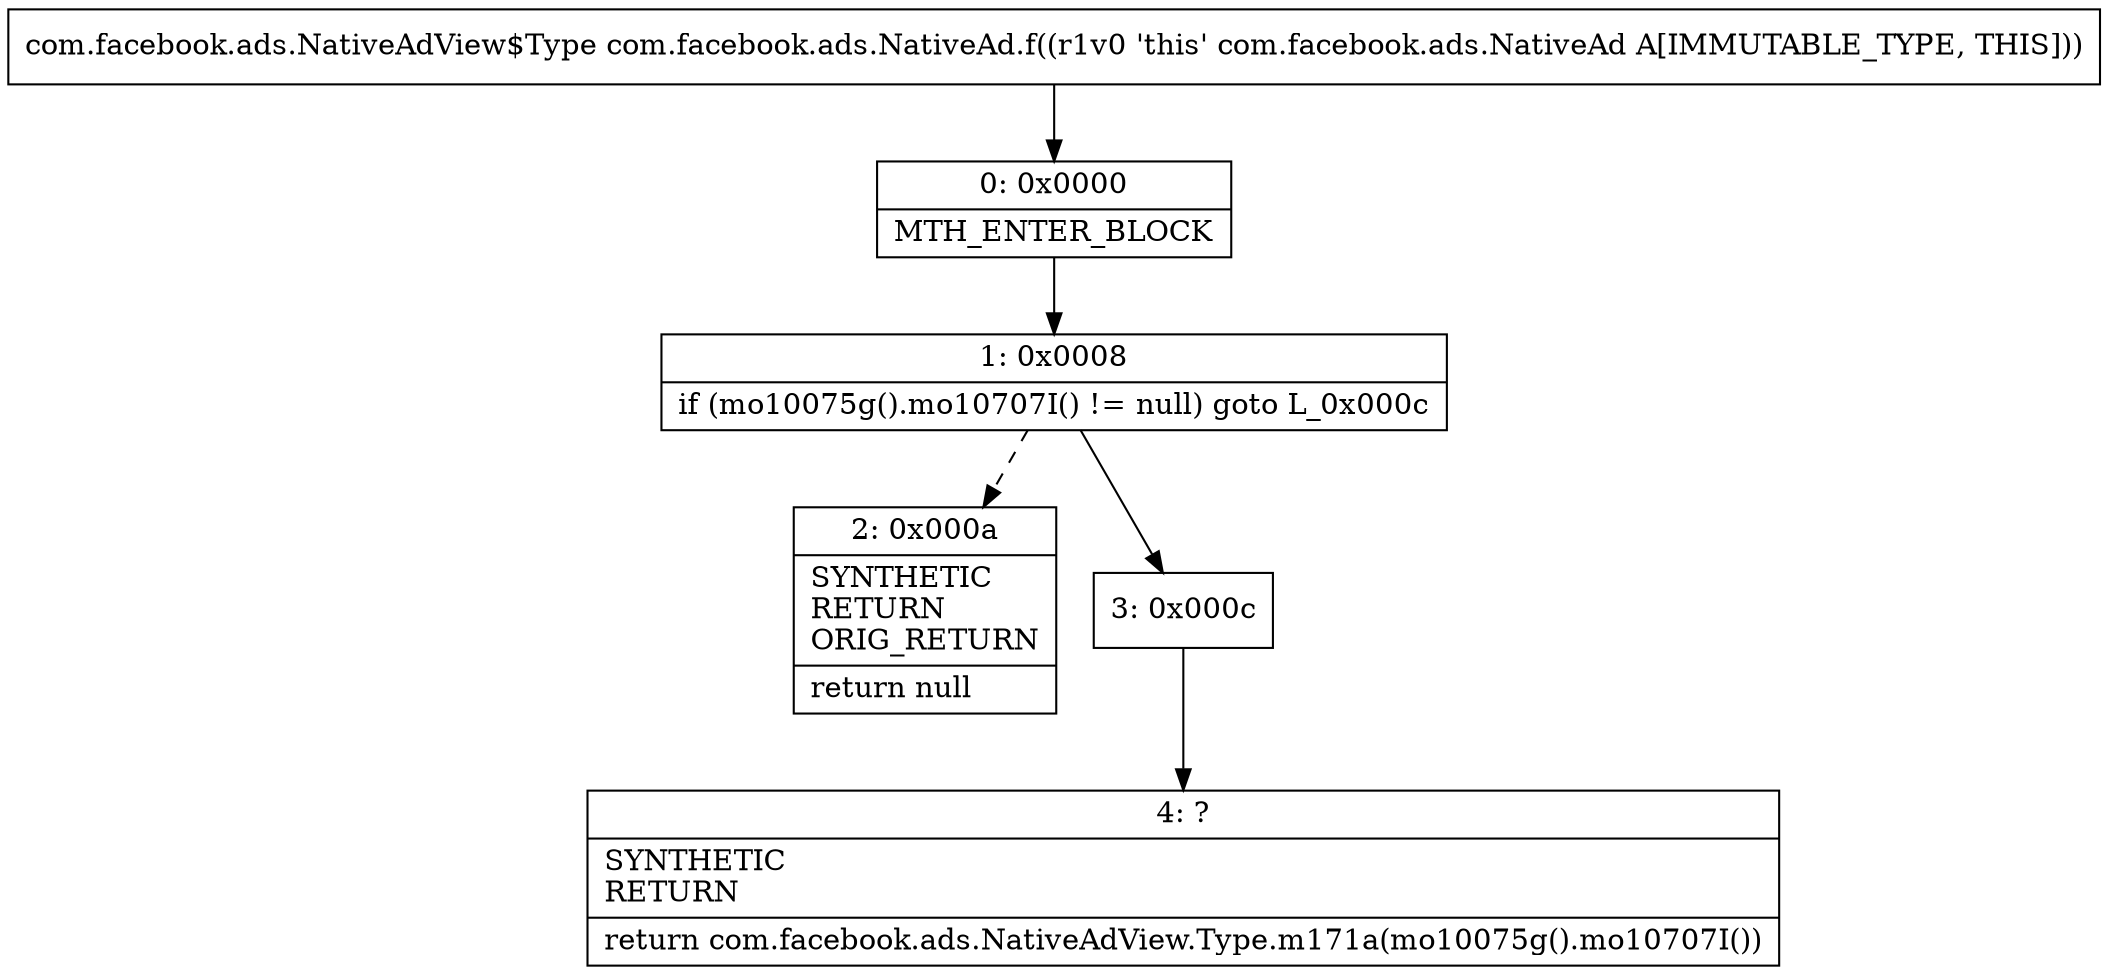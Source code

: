 digraph "CFG forcom.facebook.ads.NativeAd.f()Lcom\/facebook\/ads\/NativeAdView$Type;" {
Node_0 [shape=record,label="{0\:\ 0x0000|MTH_ENTER_BLOCK\l}"];
Node_1 [shape=record,label="{1\:\ 0x0008|if (mo10075g().mo10707I() != null) goto L_0x000c\l}"];
Node_2 [shape=record,label="{2\:\ 0x000a|SYNTHETIC\lRETURN\lORIG_RETURN\l|return null\l}"];
Node_3 [shape=record,label="{3\:\ 0x000c}"];
Node_4 [shape=record,label="{4\:\ ?|SYNTHETIC\lRETURN\l|return com.facebook.ads.NativeAdView.Type.m171a(mo10075g().mo10707I())\l}"];
MethodNode[shape=record,label="{com.facebook.ads.NativeAdView$Type com.facebook.ads.NativeAd.f((r1v0 'this' com.facebook.ads.NativeAd A[IMMUTABLE_TYPE, THIS])) }"];
MethodNode -> Node_0;
Node_0 -> Node_1;
Node_1 -> Node_2[style=dashed];
Node_1 -> Node_3;
Node_3 -> Node_4;
}

